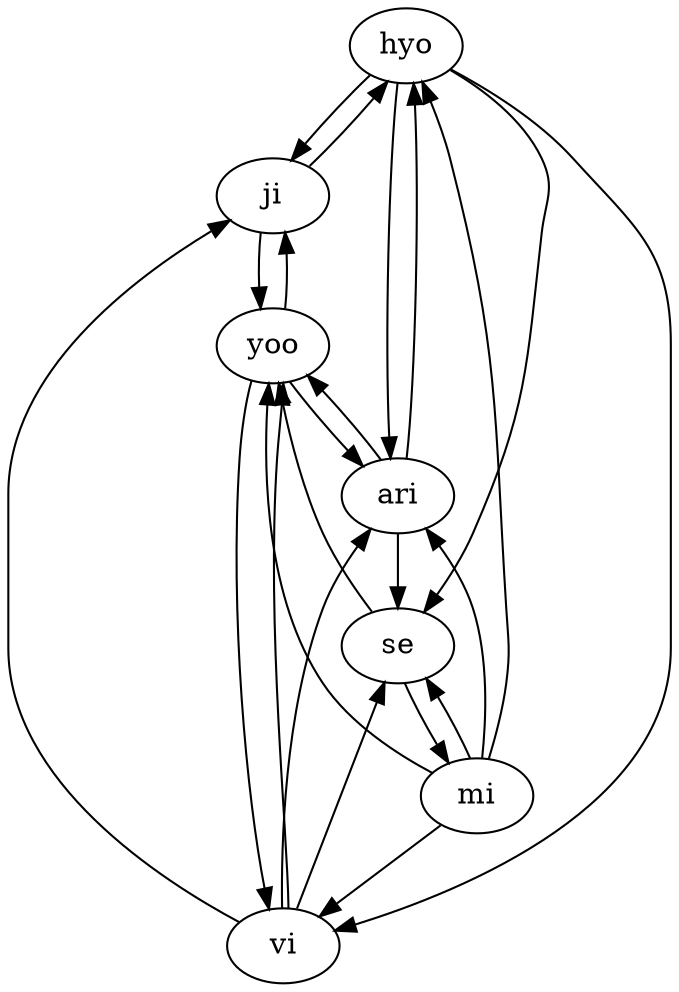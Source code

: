 digraph {
hyo->ji;
ji->hyo;
mi->hyo;
hyo->vi;
hyo->se;
hyo->ari;
ari->hyo;
ji->yoo;
yoo->ji;
vi->ji;
mi->yoo;
yoo->vi;
vi->yoo;
se->yoo;
yoo->ari;
ari->yoo;
mi->vi;
mi->se;
se->mi;
mi->ari;
vi->se;
vi->ari;
ari->se;
}